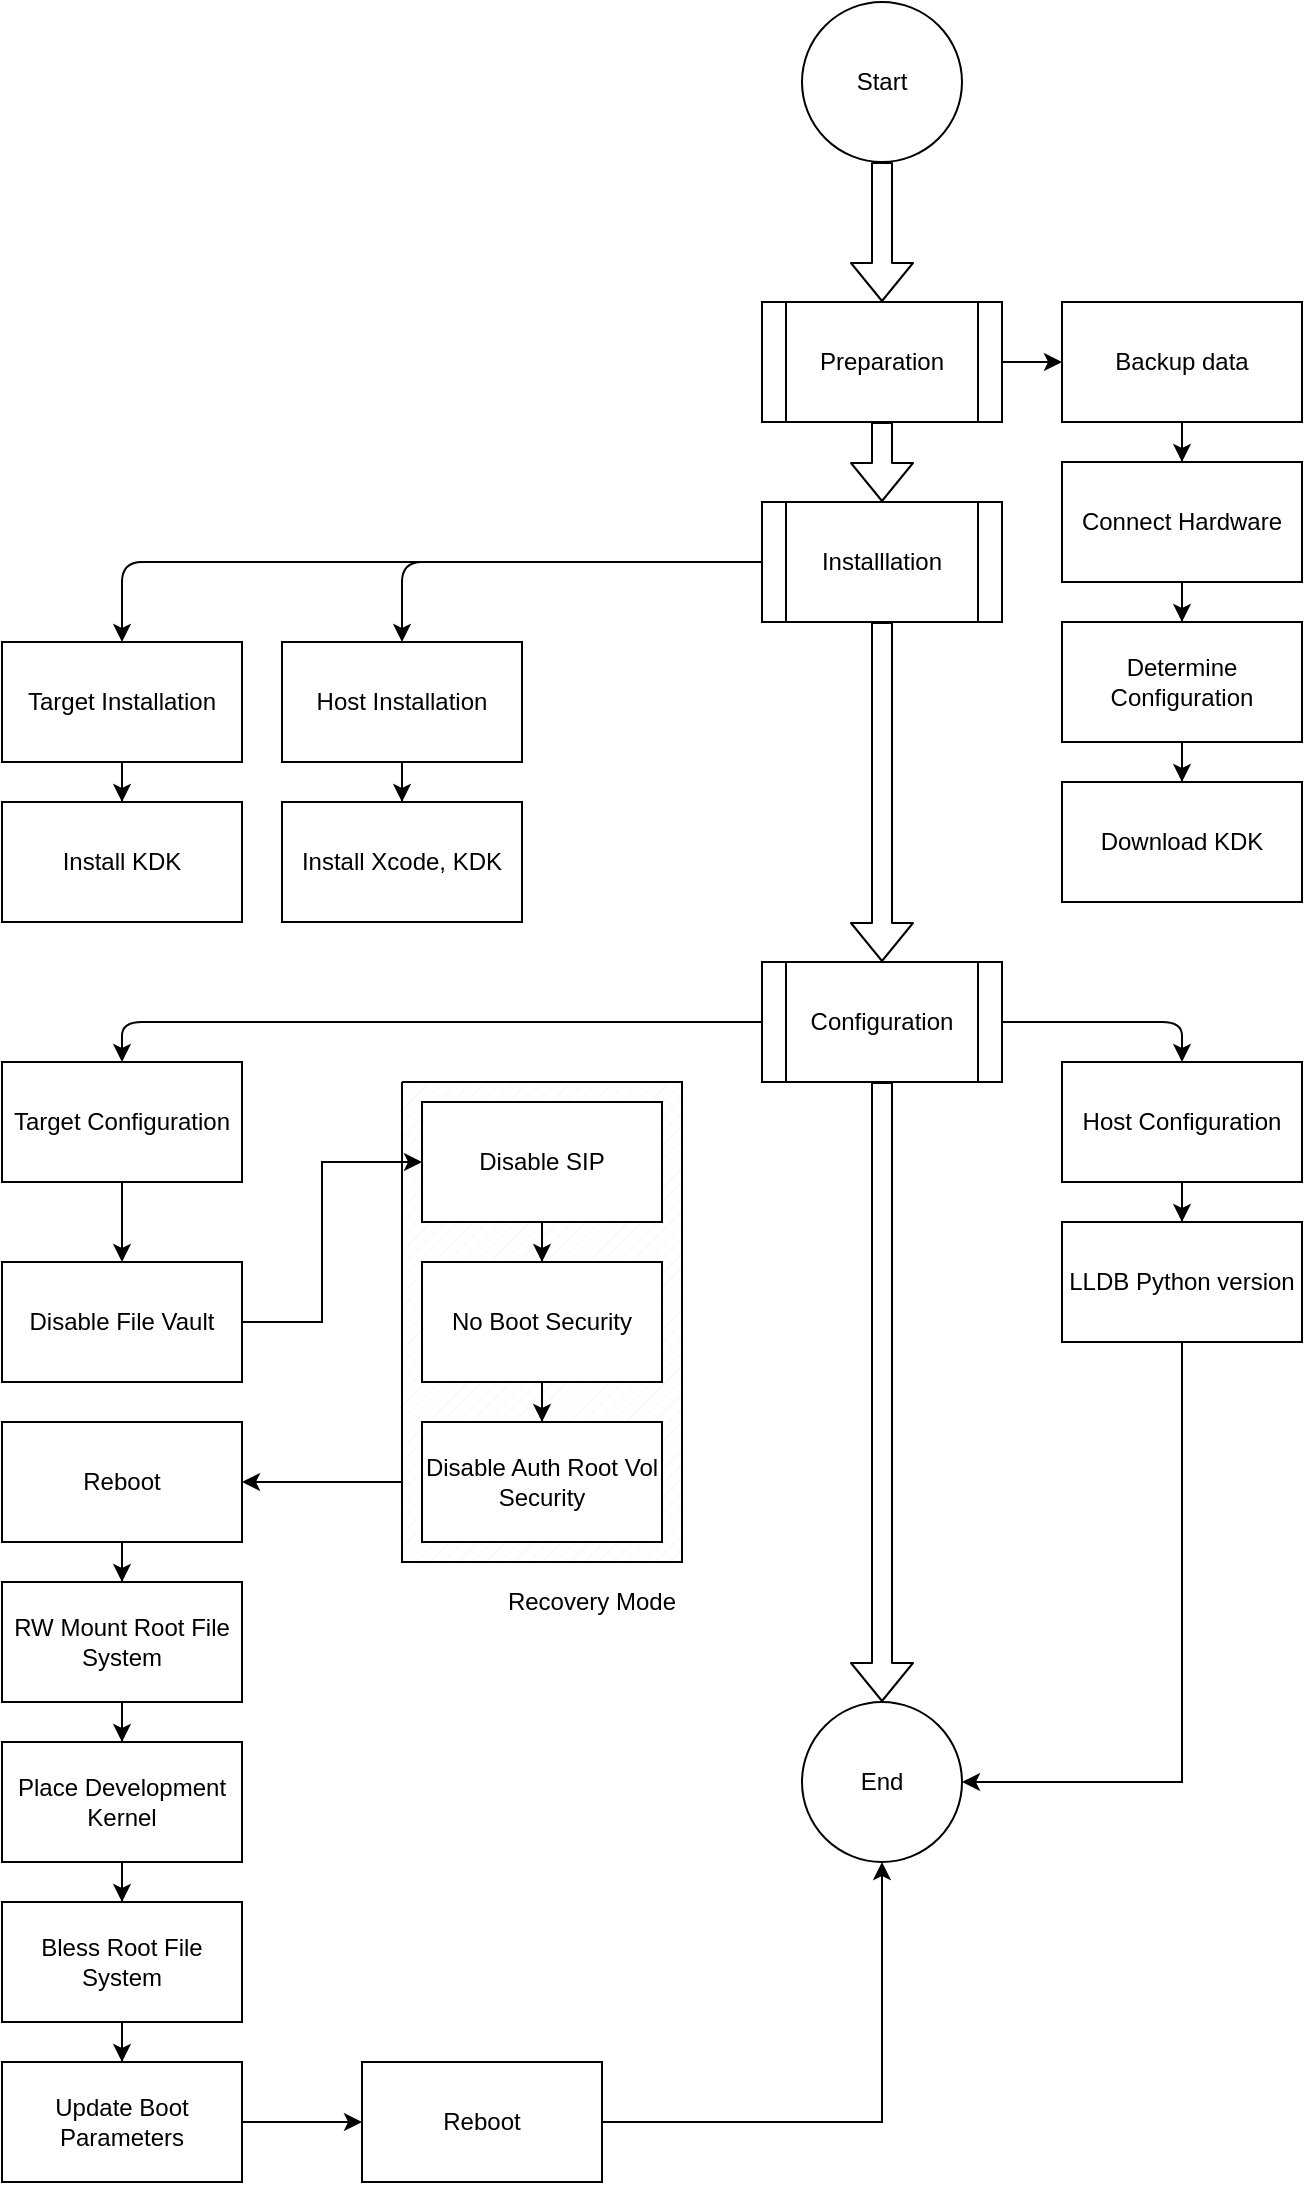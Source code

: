 <mxfile version="14.5.1" type="device"><diagram id="C5RBs43oDa-KdzZeNtuy" name="Page-1"><mxGraphModel dx="1106" dy="2166" grid="1" gridSize="10" guides="1" tooltips="1" connect="1" arrows="1" fold="1" page="1" pageScale="1" pageWidth="827" pageHeight="1169" math="0" shadow="0"><root><mxCell id="WIyWlLk6GJQsqaUBKTNV-0"/><mxCell id="WIyWlLk6GJQsqaUBKTNV-1" parent="WIyWlLk6GJQsqaUBKTNV-0"/><mxCell id="U500ecPuI0DkTA70IEzR-8" value="" style="group" vertex="1" connectable="0" parent="WIyWlLk6GJQsqaUBKTNV-1"><mxGeometry x="20" y="-1150" width="650" height="1090" as="geometry"/></mxCell><mxCell id="QBhP2HoVrlGpBbdpZASF-26" value="RW Mount Root File System" style="rounded=0;whiteSpace=wrap;html=1;" parent="U500ecPuI0DkTA70IEzR-8" vertex="1"><mxGeometry y="790" width="120" height="60" as="geometry"/></mxCell><mxCell id="QBhP2HoVrlGpBbdpZASF-28" value="Place Development Kernel" style="rounded=0;whiteSpace=wrap;html=1;" parent="U500ecPuI0DkTA70IEzR-8" vertex="1"><mxGeometry y="870" width="120" height="60" as="geometry"/></mxCell><mxCell id="QBhP2HoVrlGpBbdpZASF-31" value="" style="edgeStyle=orthogonalEdgeStyle;rounded=0;orthogonalLoop=1;jettySize=auto;html=1;" parent="U500ecPuI0DkTA70IEzR-8" source="QBhP2HoVrlGpBbdpZASF-26" target="QBhP2HoVrlGpBbdpZASF-28" edge="1"><mxGeometry as="geometry"/></mxCell><mxCell id="QBhP2HoVrlGpBbdpZASF-29" value="Bless Root File System" style="rounded=0;whiteSpace=wrap;html=1;" parent="U500ecPuI0DkTA70IEzR-8" vertex="1"><mxGeometry y="950" width="120" height="60" as="geometry"/></mxCell><mxCell id="QBhP2HoVrlGpBbdpZASF-32" value="" style="edgeStyle=orthogonalEdgeStyle;rounded=0;orthogonalLoop=1;jettySize=auto;html=1;" parent="U500ecPuI0DkTA70IEzR-8" source="QBhP2HoVrlGpBbdpZASF-28" target="QBhP2HoVrlGpBbdpZASF-29" edge="1"><mxGeometry as="geometry"/></mxCell><mxCell id="QBhP2HoVrlGpBbdpZASF-30" value="Update Boot Parameters" style="rounded=0;whiteSpace=wrap;html=1;" parent="U500ecPuI0DkTA70IEzR-8" vertex="1"><mxGeometry y="1030" width="120" height="60" as="geometry"/></mxCell><mxCell id="QBhP2HoVrlGpBbdpZASF-33" value="" style="edgeStyle=orthogonalEdgeStyle;rounded=0;orthogonalLoop=1;jettySize=auto;html=1;" parent="U500ecPuI0DkTA70IEzR-8" source="QBhP2HoVrlGpBbdpZASF-29" target="QBhP2HoVrlGpBbdpZASF-30" edge="1"><mxGeometry as="geometry"/></mxCell><mxCell id="QBhP2HoVrlGpBbdpZASF-36" value="Preparation" style="shape=process;whiteSpace=wrap;html=1;backgroundOutline=1;" parent="U500ecPuI0DkTA70IEzR-8" vertex="1"><mxGeometry x="380" y="150" width="120" height="60" as="geometry"/></mxCell><mxCell id="QBhP2HoVrlGpBbdpZASF-39" value="Installlation" style="shape=process;whiteSpace=wrap;html=1;backgroundOutline=1;" parent="U500ecPuI0DkTA70IEzR-8" vertex="1"><mxGeometry x="380" y="250" width="120" height="60" as="geometry"/></mxCell><mxCell id="QBhP2HoVrlGpBbdpZASF-40" value="" style="shape=flexArrow;endArrow=classic;html=1;exitX=0.5;exitY=1;exitDx=0;exitDy=0;entryX=0.5;entryY=0;entryDx=0;entryDy=0;" parent="U500ecPuI0DkTA70IEzR-8" source="QBhP2HoVrlGpBbdpZASF-36" target="QBhP2HoVrlGpBbdpZASF-39" edge="1"><mxGeometry width="50" height="50" as="geometry"><mxPoint x="410" y="550" as="sourcePoint"/><mxPoint x="460" y="500" as="targetPoint"/></mxGeometry></mxCell><mxCell id="QBhP2HoVrlGpBbdpZASF-41" value="Target Installation" style="rounded=0;whiteSpace=wrap;html=1;" parent="U500ecPuI0DkTA70IEzR-8" vertex="1"><mxGeometry y="320" width="120" height="60" as="geometry"/></mxCell><mxCell id="QBhP2HoVrlGpBbdpZASF-42" value="Host Installation" style="rounded=0;whiteSpace=wrap;html=1;" parent="U500ecPuI0DkTA70IEzR-8" vertex="1"><mxGeometry x="140" y="320" width="120" height="60" as="geometry"/></mxCell><mxCell id="QBhP2HoVrlGpBbdpZASF-43" value="Install KDK" style="rounded=0;whiteSpace=wrap;html=1;" parent="U500ecPuI0DkTA70IEzR-8" vertex="1"><mxGeometry y="400" width="120" height="60" as="geometry"/></mxCell><mxCell id="QBhP2HoVrlGpBbdpZASF-49" value="" style="edgeStyle=orthogonalEdgeStyle;rounded=0;orthogonalLoop=1;jettySize=auto;html=1;" parent="U500ecPuI0DkTA70IEzR-8" source="QBhP2HoVrlGpBbdpZASF-41" target="QBhP2HoVrlGpBbdpZASF-43" edge="1"><mxGeometry as="geometry"/></mxCell><mxCell id="QBhP2HoVrlGpBbdpZASF-44" value="Install Xcode, KDK" style="rounded=0;whiteSpace=wrap;html=1;" parent="U500ecPuI0DkTA70IEzR-8" vertex="1"><mxGeometry x="140" y="400" width="120" height="60" as="geometry"/></mxCell><mxCell id="QBhP2HoVrlGpBbdpZASF-50" value="" style="edgeStyle=orthogonalEdgeStyle;rounded=0;orthogonalLoop=1;jettySize=auto;html=1;" parent="U500ecPuI0DkTA70IEzR-8" source="QBhP2HoVrlGpBbdpZASF-42" target="QBhP2HoVrlGpBbdpZASF-44" edge="1"><mxGeometry as="geometry"/></mxCell><mxCell id="QBhP2HoVrlGpBbdpZASF-45" value="Start" style="ellipse;whiteSpace=wrap;html=1;aspect=fixed;" parent="U500ecPuI0DkTA70IEzR-8" vertex="1"><mxGeometry x="400" width="80" height="80" as="geometry"/></mxCell><mxCell id="QBhP2HoVrlGpBbdpZASF-46" value="" style="shape=flexArrow;endArrow=classic;html=1;entryX=0.5;entryY=0;entryDx=0;entryDy=0;" parent="U500ecPuI0DkTA70IEzR-8" source="QBhP2HoVrlGpBbdpZASF-45" target="QBhP2HoVrlGpBbdpZASF-36" edge="1"><mxGeometry width="50" height="50" as="geometry"><mxPoint x="410" y="550" as="sourcePoint"/><mxPoint x="460" y="500" as="targetPoint"/></mxGeometry></mxCell><mxCell id="QBhP2HoVrlGpBbdpZASF-48" value="" style="endArrow=classic;html=1;entryX=0.5;entryY=0;entryDx=0;entryDy=0;exitX=0;exitY=0.5;exitDx=0;exitDy=0;" parent="U500ecPuI0DkTA70IEzR-8" source="QBhP2HoVrlGpBbdpZASF-39" target="QBhP2HoVrlGpBbdpZASF-42" edge="1"><mxGeometry width="50" height="50" as="geometry"><mxPoint x="410" y="500" as="sourcePoint"/><mxPoint x="460" y="450" as="targetPoint"/><Array as="points"><mxPoint x="200" y="280"/><mxPoint x="200" y="320"/></Array></mxGeometry></mxCell><mxCell id="QBhP2HoVrlGpBbdpZASF-51" value="Configuration" style="shape=process;whiteSpace=wrap;html=1;backgroundOutline=1;" parent="U500ecPuI0DkTA70IEzR-8" vertex="1"><mxGeometry x="380" y="480" width="120" height="60" as="geometry"/></mxCell><mxCell id="QBhP2HoVrlGpBbdpZASF-52" value="" style="shape=flexArrow;endArrow=classic;html=1;exitX=0.5;exitY=1;exitDx=0;exitDy=0;entryX=0.5;entryY=0;entryDx=0;entryDy=0;" parent="U500ecPuI0DkTA70IEzR-8" source="QBhP2HoVrlGpBbdpZASF-39" target="QBhP2HoVrlGpBbdpZASF-51" edge="1"><mxGeometry width="50" height="50" as="geometry"><mxPoint x="410" y="500" as="sourcePoint"/><mxPoint x="460" y="450" as="targetPoint"/></mxGeometry></mxCell><mxCell id="NlNYA9cFqjr4rE1li9YC-0" value="Target Configuration" style="rounded=0;whiteSpace=wrap;html=1;" parent="U500ecPuI0DkTA70IEzR-8" vertex="1"><mxGeometry y="530" width="120" height="60" as="geometry"/></mxCell><mxCell id="NlNYA9cFqjr4rE1li9YC-1" value="Host Configuration" style="rounded=0;whiteSpace=wrap;html=1;" parent="U500ecPuI0DkTA70IEzR-8" vertex="1"><mxGeometry x="530" y="530" width="120" height="60" as="geometry"/></mxCell><mxCell id="NlNYA9cFqjr4rE1li9YC-2" value="" style="endArrow=classic;html=1;exitX=0;exitY=0.5;exitDx=0;exitDy=0;entryX=0.5;entryY=0;entryDx=0;entryDy=0;" parent="U500ecPuI0DkTA70IEzR-8" source="QBhP2HoVrlGpBbdpZASF-51" target="NlNYA9cFqjr4rE1li9YC-0" edge="1"><mxGeometry width="50" height="50" as="geometry"><mxPoint x="267" y="605" as="sourcePoint"/><mxPoint x="40.04" y="652" as="targetPoint"/><Array as="points"><mxPoint x="60" y="510"/></Array></mxGeometry></mxCell><mxCell id="NlNYA9cFqjr4rE1li9YC-4" value="" style="endArrow=classic;html=1;entryX=0.5;entryY=0;entryDx=0;entryDy=0;exitX=1;exitY=0.5;exitDx=0;exitDy=0;" parent="U500ecPuI0DkTA70IEzR-8" source="QBhP2HoVrlGpBbdpZASF-51" target="NlNYA9cFqjr4rE1li9YC-1" edge="1"><mxGeometry width="50" height="50" as="geometry"><mxPoint x="460" y="605" as="sourcePoint"/><mxPoint x="200" y="655" as="targetPoint"/><Array as="points"><mxPoint x="590" y="510"/></Array></mxGeometry></mxCell><mxCell id="NlNYA9cFqjr4rE1li9YC-5" value="LLDB Python version" style="rounded=0;whiteSpace=wrap;html=1;" parent="U500ecPuI0DkTA70IEzR-8" vertex="1"><mxGeometry x="530" y="610" width="120" height="60" as="geometry"/></mxCell><mxCell id="NlNYA9cFqjr4rE1li9YC-6" value="" style="edgeStyle=orthogonalEdgeStyle;rounded=0;orthogonalLoop=1;jettySize=auto;html=1;" parent="U500ecPuI0DkTA70IEzR-8" source="NlNYA9cFqjr4rE1li9YC-1" target="NlNYA9cFqjr4rE1li9YC-5" edge="1"><mxGeometry as="geometry"/></mxCell><mxCell id="QBhP2HoVrlGpBbdpZASF-0" value="Backup data" style="rounded=0;whiteSpace=wrap;html=1;" parent="U500ecPuI0DkTA70IEzR-8" vertex="1"><mxGeometry x="530" y="150" width="120" height="60" as="geometry"/></mxCell><mxCell id="QBhP2HoVrlGpBbdpZASF-38" style="edgeStyle=orthogonalEdgeStyle;rounded=0;orthogonalLoop=1;jettySize=auto;html=1;" parent="U500ecPuI0DkTA70IEzR-8" source="QBhP2HoVrlGpBbdpZASF-36" target="QBhP2HoVrlGpBbdpZASF-0" edge="1"><mxGeometry as="geometry"/></mxCell><mxCell id="QBhP2HoVrlGpBbdpZASF-1" value="Connect Hardware" style="rounded=0;whiteSpace=wrap;html=1;" parent="U500ecPuI0DkTA70IEzR-8" vertex="1"><mxGeometry x="530" y="230" width="120" height="60" as="geometry"/></mxCell><mxCell id="QBhP2HoVrlGpBbdpZASF-6" value="" style="edgeStyle=orthogonalEdgeStyle;rounded=0;orthogonalLoop=1;jettySize=auto;html=1;" parent="U500ecPuI0DkTA70IEzR-8" source="QBhP2HoVrlGpBbdpZASF-0" target="QBhP2HoVrlGpBbdpZASF-1" edge="1"><mxGeometry x="370" y="150" as="geometry"/></mxCell><mxCell id="QBhP2HoVrlGpBbdpZASF-2" value="Determine Configuration" style="rounded=0;whiteSpace=wrap;html=1;" parent="U500ecPuI0DkTA70IEzR-8" vertex="1"><mxGeometry x="530" y="310" width="120" height="60" as="geometry"/></mxCell><mxCell id="QBhP2HoVrlGpBbdpZASF-7" value="" style="edgeStyle=orthogonalEdgeStyle;rounded=0;orthogonalLoop=1;jettySize=auto;html=1;" parent="U500ecPuI0DkTA70IEzR-8" source="QBhP2HoVrlGpBbdpZASF-1" target="QBhP2HoVrlGpBbdpZASF-2" edge="1"><mxGeometry x="370" y="150" as="geometry"/></mxCell><mxCell id="QBhP2HoVrlGpBbdpZASF-3" value="Download KDK" style="rounded=0;whiteSpace=wrap;html=1;" parent="U500ecPuI0DkTA70IEzR-8" vertex="1"><mxGeometry x="530" y="390" width="120" height="60" as="geometry"/></mxCell><mxCell id="QBhP2HoVrlGpBbdpZASF-8" value="" style="edgeStyle=orthogonalEdgeStyle;rounded=0;orthogonalLoop=1;jettySize=auto;html=1;" parent="U500ecPuI0DkTA70IEzR-8" source="QBhP2HoVrlGpBbdpZASF-2" target="QBhP2HoVrlGpBbdpZASF-3" edge="1"><mxGeometry x="370" y="150" as="geometry"/></mxCell><mxCell id="NlNYA9cFqjr4rE1li9YC-9" value="" style="endArrow=classic;html=1;entryX=0.5;entryY=0;entryDx=0;entryDy=0;exitX=0;exitY=0.5;exitDx=0;exitDy=0;" parent="U500ecPuI0DkTA70IEzR-8" source="QBhP2HoVrlGpBbdpZASF-39" target="QBhP2HoVrlGpBbdpZASF-41" edge="1"><mxGeometry width="50" height="50" as="geometry"><mxPoint x="350" y="480" as="sourcePoint"/><mxPoint x="400" y="430" as="targetPoint"/><Array as="points"><mxPoint x="60" y="280"/></Array></mxGeometry></mxCell><mxCell id="NlNYA9cFqjr4rE1li9YC-10" value="Reboot" style="rounded=0;whiteSpace=wrap;html=1;" parent="U500ecPuI0DkTA70IEzR-8" vertex="1"><mxGeometry x="180" y="1030" width="120" height="60" as="geometry"/></mxCell><mxCell id="NlNYA9cFqjr4rE1li9YC-11" value="" style="edgeStyle=orthogonalEdgeStyle;rounded=0;orthogonalLoop=1;jettySize=auto;html=1;" parent="U500ecPuI0DkTA70IEzR-8" source="QBhP2HoVrlGpBbdpZASF-30" target="NlNYA9cFqjr4rE1li9YC-10" edge="1"><mxGeometry as="geometry"/></mxCell><mxCell id="NlNYA9cFqjr4rE1li9YC-15" style="edgeStyle=orthogonalEdgeStyle;rounded=0;orthogonalLoop=1;jettySize=auto;html=1;entryX=0.5;entryY=0;entryDx=0;entryDy=0;" parent="U500ecPuI0DkTA70IEzR-8" source="NlNYA9cFqjr4rE1li9YC-13" target="QBhP2HoVrlGpBbdpZASF-26" edge="1"><mxGeometry as="geometry"/></mxCell><mxCell id="NlNYA9cFqjr4rE1li9YC-13" value="Reboot" style="rounded=0;whiteSpace=wrap;html=1;" parent="U500ecPuI0DkTA70IEzR-8" vertex="1"><mxGeometry y="710" width="120" height="60" as="geometry"/></mxCell><mxCell id="NlNYA9cFqjr4rE1li9YC-14" value="" style="edgeStyle=orthogonalEdgeStyle;rounded=0;orthogonalLoop=1;jettySize=auto;html=1;" parent="U500ecPuI0DkTA70IEzR-8" source="QBhP2HoVrlGpBbdpZASF-24" target="NlNYA9cFqjr4rE1li9YC-13" edge="1"><mxGeometry as="geometry"/></mxCell><mxCell id="NlNYA9cFqjr4rE1li9YC-16" value="End" style="ellipse;whiteSpace=wrap;html=1;aspect=fixed;" parent="U500ecPuI0DkTA70IEzR-8" vertex="1"><mxGeometry x="400" y="850" width="80" height="80" as="geometry"/></mxCell><mxCell id="NlNYA9cFqjr4rE1li9YC-19" value="" style="shape=flexArrow;endArrow=classic;html=1;entryX=0.5;entryY=0;entryDx=0;entryDy=0;exitX=0.5;exitY=1;exitDx=0;exitDy=0;" parent="U500ecPuI0DkTA70IEzR-8" source="QBhP2HoVrlGpBbdpZASF-51" target="NlNYA9cFqjr4rE1li9YC-16" edge="1"><mxGeometry width="50" height="50" as="geometry"><mxPoint x="350" y="540" as="sourcePoint"/><mxPoint x="400" y="490" as="targetPoint"/></mxGeometry></mxCell><mxCell id="NlNYA9cFqjr4rE1li9YC-22" style="edgeStyle=orthogonalEdgeStyle;rounded=0;orthogonalLoop=1;jettySize=auto;html=1;entryX=1;entryY=0.5;entryDx=0;entryDy=0;" parent="U500ecPuI0DkTA70IEzR-8" source="NlNYA9cFqjr4rE1li9YC-5" target="NlNYA9cFqjr4rE1li9YC-16" edge="1"><mxGeometry as="geometry"><Array as="points"><mxPoint x="590" y="890"/></Array></mxGeometry></mxCell><mxCell id="NlNYA9cFqjr4rE1li9YC-21" style="edgeStyle=orthogonalEdgeStyle;rounded=0;orthogonalLoop=1;jettySize=auto;html=1;entryX=0.5;entryY=1;entryDx=0;entryDy=0;" parent="U500ecPuI0DkTA70IEzR-8" source="NlNYA9cFqjr4rE1li9YC-10" target="NlNYA9cFqjr4rE1li9YC-16" edge="1"><mxGeometry as="geometry"/></mxCell><mxCell id="U500ecPuI0DkTA70IEzR-1" value="Disable File Vault" style="rounded=0;whiteSpace=wrap;html=1;" vertex="1" parent="U500ecPuI0DkTA70IEzR-8"><mxGeometry y="630" width="120" height="60" as="geometry"/></mxCell><mxCell id="NlNYA9cFqjr4rE1li9YC-7" value="" style="edgeStyle=orthogonalEdgeStyle;rounded=0;orthogonalLoop=1;jettySize=auto;html=1;entryX=0.5;entryY=0;entryDx=0;entryDy=0;" parent="U500ecPuI0DkTA70IEzR-8" source="NlNYA9cFqjr4rE1li9YC-0" target="U500ecPuI0DkTA70IEzR-1" edge="1"><mxGeometry as="geometry"><mxPoint x="110" y="630" as="targetPoint"/></mxGeometry></mxCell><mxCell id="U500ecPuI0DkTA70IEzR-5" value="" style="group" vertex="1" connectable="0" parent="U500ecPuI0DkTA70IEzR-8"><mxGeometry x="200" y="540" width="140" height="240" as="geometry"/></mxCell><mxCell id="U500ecPuI0DkTA70IEzR-3" value="" style="verticalLabelPosition=bottom;verticalAlign=top;html=1;shape=mxgraph.basic.patternFillRect;fillStyle=diag;step=5;fillStrokeWidth=0.2;fillStrokeColor=#dddddd;" vertex="1" parent="U500ecPuI0DkTA70IEzR-5"><mxGeometry width="140" height="240" as="geometry"/></mxCell><mxCell id="QBhP2HoVrlGpBbdpZASF-20" value="Disable SIP" style="rounded=0;whiteSpace=wrap;html=1;" parent="U500ecPuI0DkTA70IEzR-5" vertex="1"><mxGeometry x="10" y="10" width="120" height="60" as="geometry"/></mxCell><mxCell id="QBhP2HoVrlGpBbdpZASF-22" value="No Boot Security" style="rounded=0;whiteSpace=wrap;html=1;" parent="U500ecPuI0DkTA70IEzR-5" vertex="1"><mxGeometry x="10" y="90" width="120" height="60" as="geometry"/></mxCell><mxCell id="NlNYA9cFqjr4rE1li9YC-20" value="" style="edgeStyle=orthogonalEdgeStyle;rounded=0;orthogonalLoop=1;jettySize=auto;html=1;" parent="U500ecPuI0DkTA70IEzR-5" source="QBhP2HoVrlGpBbdpZASF-20" target="QBhP2HoVrlGpBbdpZASF-22" edge="1"><mxGeometry x="-230" y="-540" as="geometry"/></mxCell><mxCell id="QBhP2HoVrlGpBbdpZASF-24" value="Disable Auth Root Vol Security" style="rounded=0;whiteSpace=wrap;html=1;" parent="U500ecPuI0DkTA70IEzR-5" vertex="1"><mxGeometry x="10" y="170" width="120" height="60" as="geometry"/></mxCell><mxCell id="QBhP2HoVrlGpBbdpZASF-25" value="" style="edgeStyle=orthogonalEdgeStyle;rounded=0;orthogonalLoop=1;jettySize=auto;html=1;" parent="U500ecPuI0DkTA70IEzR-5" source="QBhP2HoVrlGpBbdpZASF-22" target="QBhP2HoVrlGpBbdpZASF-24" edge="1"><mxGeometry x="-230" y="-540" as="geometry"/></mxCell><mxCell id="NlNYA9cFqjr4rE1li9YC-12" value="" style="edgeStyle=orthogonalEdgeStyle;rounded=0;orthogonalLoop=1;jettySize=auto;html=1;exitX=1;exitY=0.5;exitDx=0;exitDy=0;" parent="U500ecPuI0DkTA70IEzR-8" source="U500ecPuI0DkTA70IEzR-1" target="QBhP2HoVrlGpBbdpZASF-20" edge="1"><mxGeometry as="geometry"><Array as="points"><mxPoint x="160" y="660"/><mxPoint x="160" y="580"/></Array><mxPoint x="170" y="660" as="sourcePoint"/></mxGeometry></mxCell><mxCell id="U500ecPuI0DkTA70IEzR-6" value="Recovery Mode" style="text;html=1;strokeColor=none;fillColor=none;align=center;verticalAlign=middle;whiteSpace=wrap;rounded=0;labelPosition=center;verticalLabelPosition=middle;" vertex="1" parent="U500ecPuI0DkTA70IEzR-8"><mxGeometry x="240" y="790" width="110" height="20" as="geometry"/></mxCell><mxCell id="U500ecPuI0DkTA70IEzR-7" style="edgeStyle=orthogonalEdgeStyle;rounded=0;orthogonalLoop=1;jettySize=auto;html=1;exitX=0.5;exitY=1;exitDx=0;exitDy=0;" edge="1" parent="U500ecPuI0DkTA70IEzR-8" source="U500ecPuI0DkTA70IEzR-6" target="U500ecPuI0DkTA70IEzR-6"><mxGeometry relative="1" as="geometry"/></mxCell></root></mxGraphModel></diagram></mxfile>